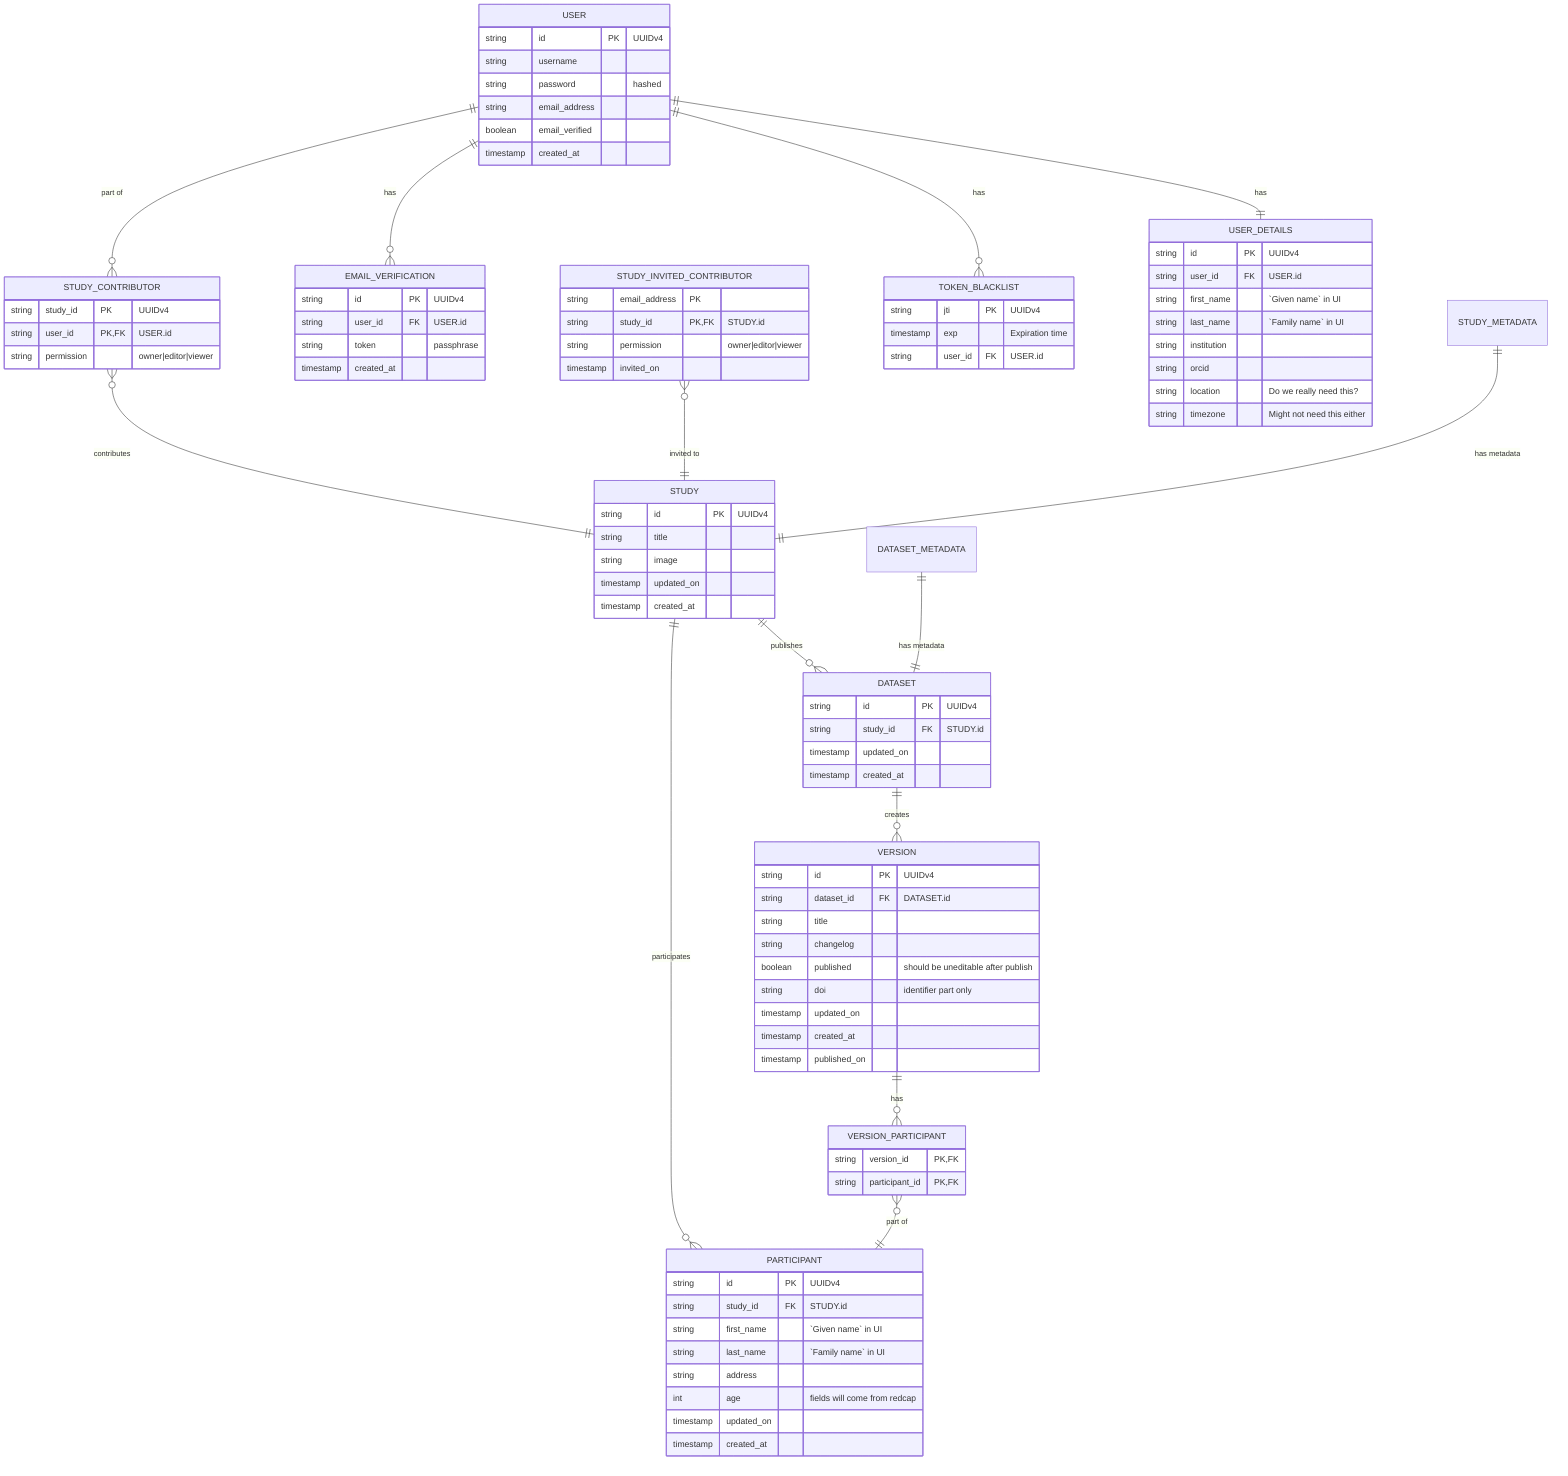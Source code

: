 erDiagram
    STUDY {
        string id PK "UUIDv4"
        string title
        string image
        timestamp updated_on
        timestamp created_at
    }

    USER {
        string id PK "UUIDv4"
        string username
        string password "hashed"
        string email_address
        boolean email_verified 
        timestamp created_at
    }

    USER_DETAILS {
        string id PK "UUIDv4"
        string user_id FK "USER.id"
        string first_name "`Given name` in UI"
        string last_name "`Family name` in UI"
        string institution
        string orcid
        string location "Do we really need this?"
        string timezone "Might not need this either"
    }

    STUDY_CONTRIBUTOR {
        string study_id PK "UUIDv4"
        string user_id PK,FK "USER.id"
        string permission "owner|editor|viewer"
    }

    STUDY_INVITED_CONTRIBUTOR {
        string email_address PK
        string study_id PK,FK "STUDY.id"
        string permission "owner|editor|viewer"
        timestamp invited_on
    }

    PARTICIPANT {
        string id PK "UUIDv4"
        string study_id FK "STUDY.id"
        string first_name "`Given name` in UI"
        string last_name "`Family name` in UI"
        string address
        int age "fields will come from redcap"
        timestamp updated_on
        timestamp created_at
    }

    DATASET {
        string id PK "UUIDv4"
        string study_id FK "STUDY.id"
        timestamp updated_on
        timestamp created_at
    }

    VERSION {
        string id PK "UUIDv4"
        string dataset_id FK "DATASET.id"
        string title
        string changelog
        boolean published "should be uneditable after publish"
        string doi "identifier part only"
        timestamp updated_on
        timestamp created_at
        timestamp published_on
    }

     VERSION_PARTICIPANT {
        string version_id PK,FK
        string participant_id PK,FK
    }

    TOKEN_BLACKLIST {
        string jti PK "UUIDv4"
        timestamp exp "Expiration time"
        string user_id FK "USER.id"
    }

    EMAIL_VERIFICATION {
        string id PK "UUIDv4"
        string user_id FK "USER.id"
        string token "passphrase"
        timestamp created_at
    }


    STUDY_CONTRIBUTOR }o--|| STUDY : contributes
    STUDY_INVITED_CONTRIBUTOR }o--|| STUDY : "invited to"
    STUDY_METADATA ||--|| STUDY : "has metadata"

    STUDY ||--o{ DATASET : publishes

    DATASET_METADATA ||--|| DATASET : "has metadata"

    DATASET ||--o{ VERSION : creates

    USER ||--|| USER_DETAILS : "has"
    USER ||--o{ TOKEN_BLACKLIST : "has"

    USER ||--o{ EMAIL_VERIFICATION : "has"

    USER ||--o{ STUDY_CONTRIBUTOR : "part of"
    PARTICIPANT }o--|| STUDY : participates
    VERSION ||--o{ VERSION_PARTICIPANT : has
    VERSION_PARTICIPANT }o--|| PARTICIPANT : "part of"